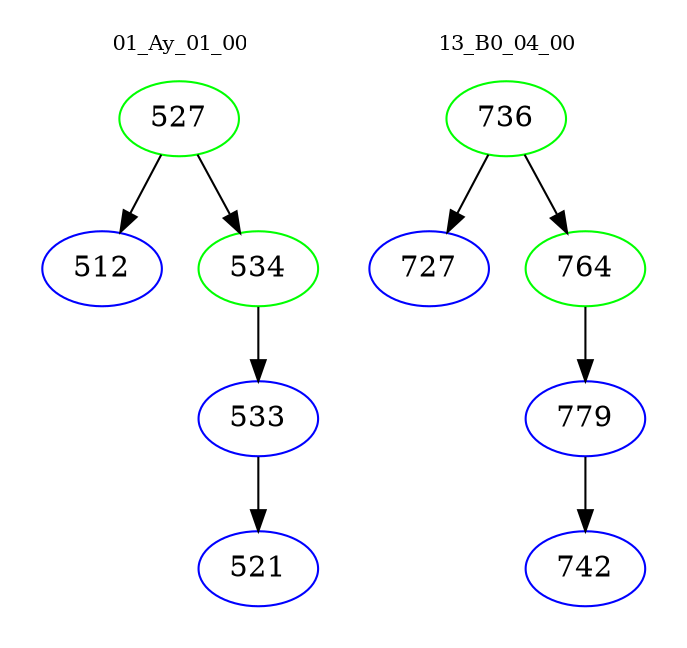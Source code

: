 digraph{
subgraph cluster_0 {
color = white
label = "01_Ay_01_00";
fontsize=10;
T0_527 [label="527", color="green"]
T0_527 -> T0_512 [color="black"]
T0_512 [label="512", color="blue"]
T0_527 -> T0_534 [color="black"]
T0_534 [label="534", color="green"]
T0_534 -> T0_533 [color="black"]
T0_533 [label="533", color="blue"]
T0_533 -> T0_521 [color="black"]
T0_521 [label="521", color="blue"]
}
subgraph cluster_1 {
color = white
label = "13_B0_04_00";
fontsize=10;
T1_736 [label="736", color="green"]
T1_736 -> T1_727 [color="black"]
T1_727 [label="727", color="blue"]
T1_736 -> T1_764 [color="black"]
T1_764 [label="764", color="green"]
T1_764 -> T1_779 [color="black"]
T1_779 [label="779", color="blue"]
T1_779 -> T1_742 [color="black"]
T1_742 [label="742", color="blue"]
}
}
